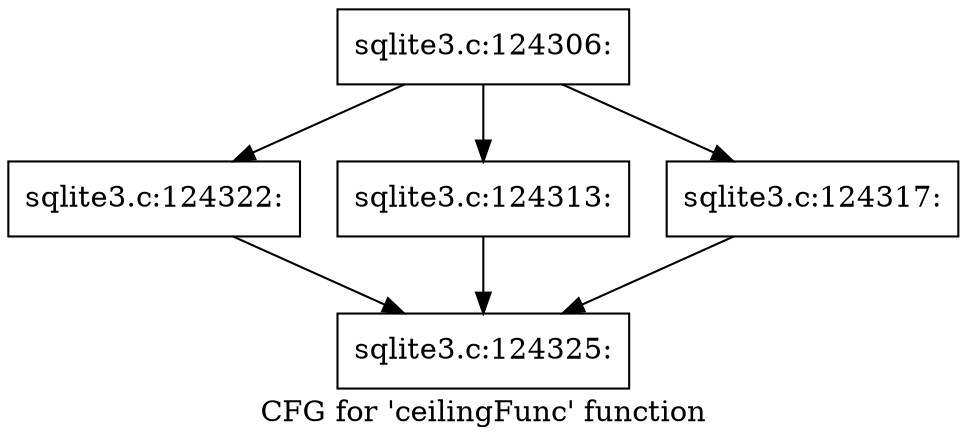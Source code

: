 digraph "CFG for 'ceilingFunc' function" {
	label="CFG for 'ceilingFunc' function";

	Node0x55c0fa6022c0 [shape=record,label="{sqlite3.c:124306:}"];
	Node0x55c0fa6022c0 -> Node0x55c0fa603e80;
	Node0x55c0fa6022c0 -> Node0x55c0fa604260;
	Node0x55c0fa6022c0 -> Node0x55c0fa6047f0;
	Node0x55c0fa604260 [shape=record,label="{sqlite3.c:124313:}"];
	Node0x55c0fa604260 -> Node0x55c0fa6020d0;
	Node0x55c0fa6047f0 [shape=record,label="{sqlite3.c:124317:}"];
	Node0x55c0fa6047f0 -> Node0x55c0fa6020d0;
	Node0x55c0fa603e80 [shape=record,label="{sqlite3.c:124322:}"];
	Node0x55c0fa603e80 -> Node0x55c0fa6020d0;
	Node0x55c0fa6020d0 [shape=record,label="{sqlite3.c:124325:}"];
}
